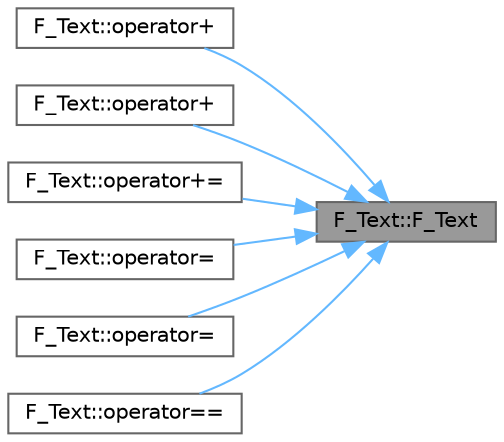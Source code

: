 digraph "F_Text::F_Text"
{
 // LATEX_PDF_SIZE
  bgcolor="transparent";
  edge [fontname=Helvetica,fontsize=10,labelfontname=Helvetica,labelfontsize=10];
  node [fontname=Helvetica,fontsize=10,shape=box,height=0.2,width=0.4];
  rankdir="RL";
  Node1 [id="Node000001",label="F_Text::F_Text",height=0.2,width=0.4,color="gray40", fillcolor="grey60", style="filled", fontcolor="black",tooltip="默认构造函数"];
  Node1 -> Node2 [id="edge1_Node000001_Node000002",dir="back",color="steelblue1",style="solid",tooltip=" "];
  Node2 [id="Node000002",label="F_Text::operator+",height=0.2,width=0.4,color="grey40", fillcolor="white", style="filled",URL="$class_f___text.html#ac041debabcf25b3db40b025874122587",tooltip="拼接操作符重载"];
  Node1 -> Node3 [id="edge2_Node000001_Node000003",dir="back",color="steelblue1",style="solid",tooltip=" "];
  Node3 [id="Node000003",label="F_Text::operator+",height=0.2,width=0.4,color="grey40", fillcolor="white", style="filled",URL="$class_f___text.html#a8966edebec6a25064db5bd95bd69930c",tooltip="拼接操作符重载"];
  Node1 -> Node4 [id="edge3_Node000001_Node000004",dir="back",color="steelblue1",style="solid",tooltip=" "];
  Node4 [id="Node000004",label="F_Text::operator+=",height=0.2,width=0.4,color="grey40", fillcolor="white", style="filled",URL="$class_f___text.html#a9f87a5b8ba5843ee8cf545391004f782",tooltip="拼接并赋值操作符重载"];
  Node1 -> Node5 [id="edge4_Node000001_Node000005",dir="back",color="steelblue1",style="solid",tooltip=" "];
  Node5 [id="Node000005",label="F_Text::operator=",height=0.2,width=0.4,color="grey40", fillcolor="white", style="filled",URL="$class_f___text.html#a000a27ab1d10625504099310edbe9c24",tooltip="赋值操作符重载"];
  Node1 -> Node6 [id="edge5_Node000001_Node000006",dir="back",color="steelblue1",style="solid",tooltip=" "];
  Node6 [id="Node000006",label="F_Text::operator=",height=0.2,width=0.4,color="grey40", fillcolor="white", style="filled",URL="$class_f___text.html#a662346627283c7c65c7c6a9441b13352",tooltip="赋值操作符重载"];
  Node1 -> Node7 [id="edge6_Node000001_Node000007",dir="back",color="steelblue1",style="solid",tooltip=" "];
  Node7 [id="Node000007",label="F_Text::operator==",height=0.2,width=0.4,color="grey40", fillcolor="white", style="filled",URL="$class_f___text.html#a90db3018fb677fc9f9bb4979348f2d62",tooltip="比较操作符重载"];
}
